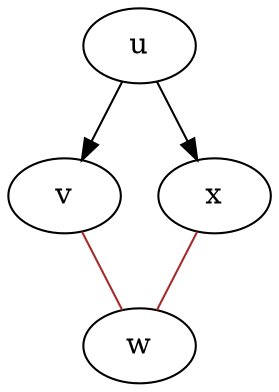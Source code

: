 digraph G {
  u -> v;
  u -> x;
  v -> w [dir = none; color = brown;];
  x -> w [dir = none; color = brown;];
}